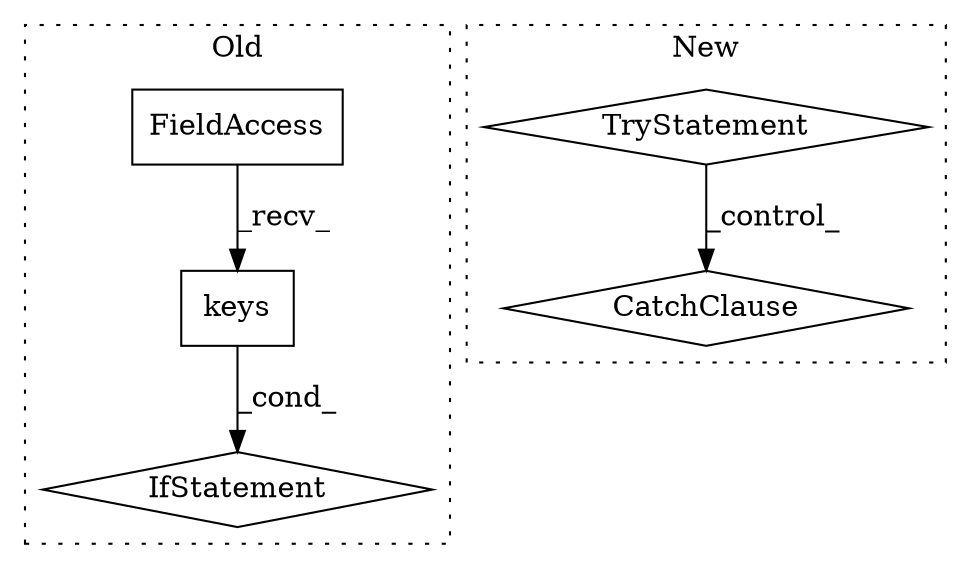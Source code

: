 digraph G {
subgraph cluster0 {
1 [label="keys" a="32" s="257" l="6" shape="box"];
4 [label="IfStatement" a="25" s="222,263" l="8,2" shape="diamond"];
5 [label="FieldAccess" a="22" s="246" l="10" shape="box"];
label = "Old";
style="dotted";
}
subgraph cluster1 {
2 [label="TryStatement" a="54" s="222" l="4" shape="diamond"];
3 [label="CatchClause" a="12" s="294,325" l="11,2" shape="diamond"];
label = "New";
style="dotted";
}
1 -> 4 [label="_cond_"];
2 -> 3 [label="_control_"];
5 -> 1 [label="_recv_"];
}